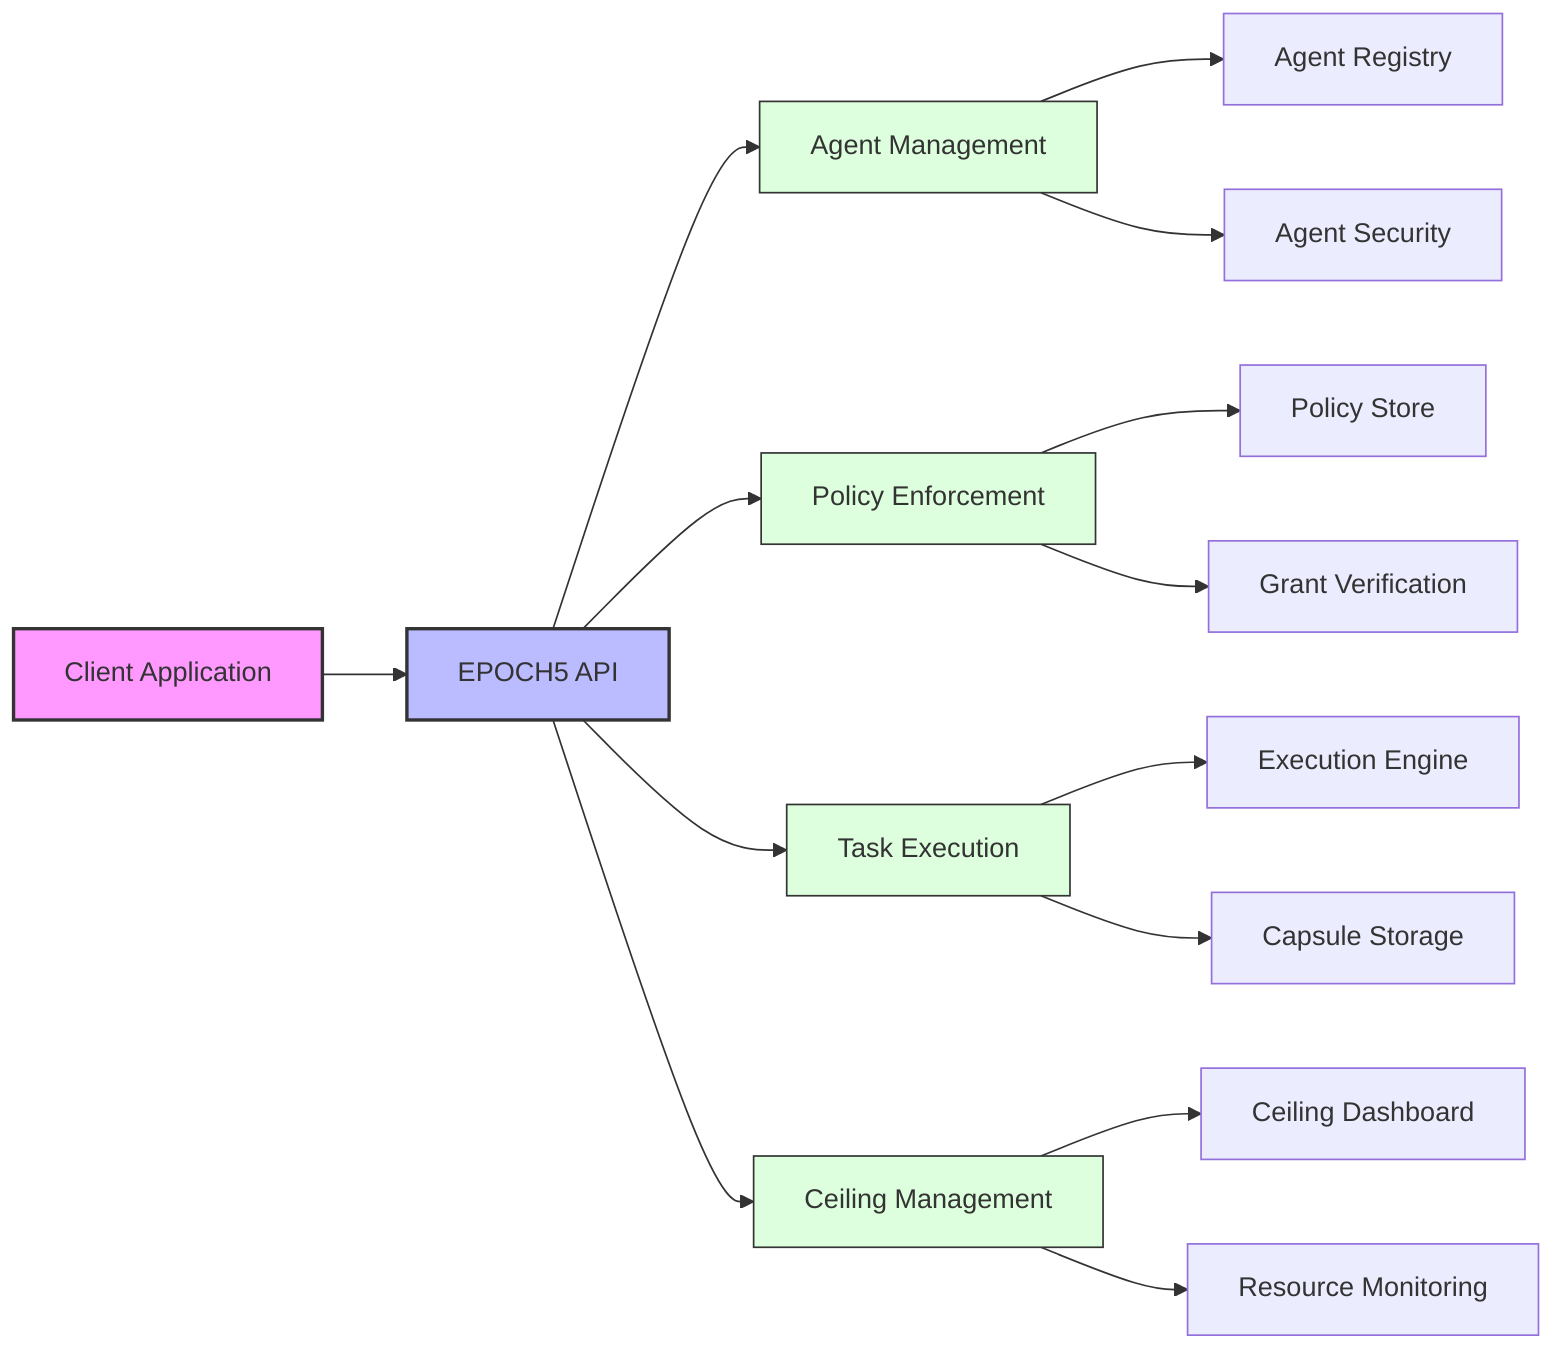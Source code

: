 graph LR
    A[Client Application] --> B[EPOCH5 API]
    B --> C[Agent Management]
    B --> D[Policy Enforcement]
    B --> E[Task Execution]
    B --> F[Ceiling Management]
    
    C --> G[Agent Registry]
    C --> H[Agent Security]
    
    D --> I[Policy Store]
    D --> J[Grant Verification]
    
    E --> K[Execution Engine]
    E --> L[Capsule Storage]
    
    F --> M[Ceiling Dashboard]
    F --> N[Resource Monitoring]
    
    style A fill:#f9f,stroke:#333,stroke-width:2px
    style B fill:#bbf,stroke:#333,stroke-width:2px
    style C fill:#dfd,stroke:#333,stroke-width:1px
    style D fill:#dfd,stroke:#333,stroke-width:1px
    style E fill:#dfd,stroke:#333,stroke-width:1px
    style F fill:#dfd,stroke:#333,stroke-width:1px